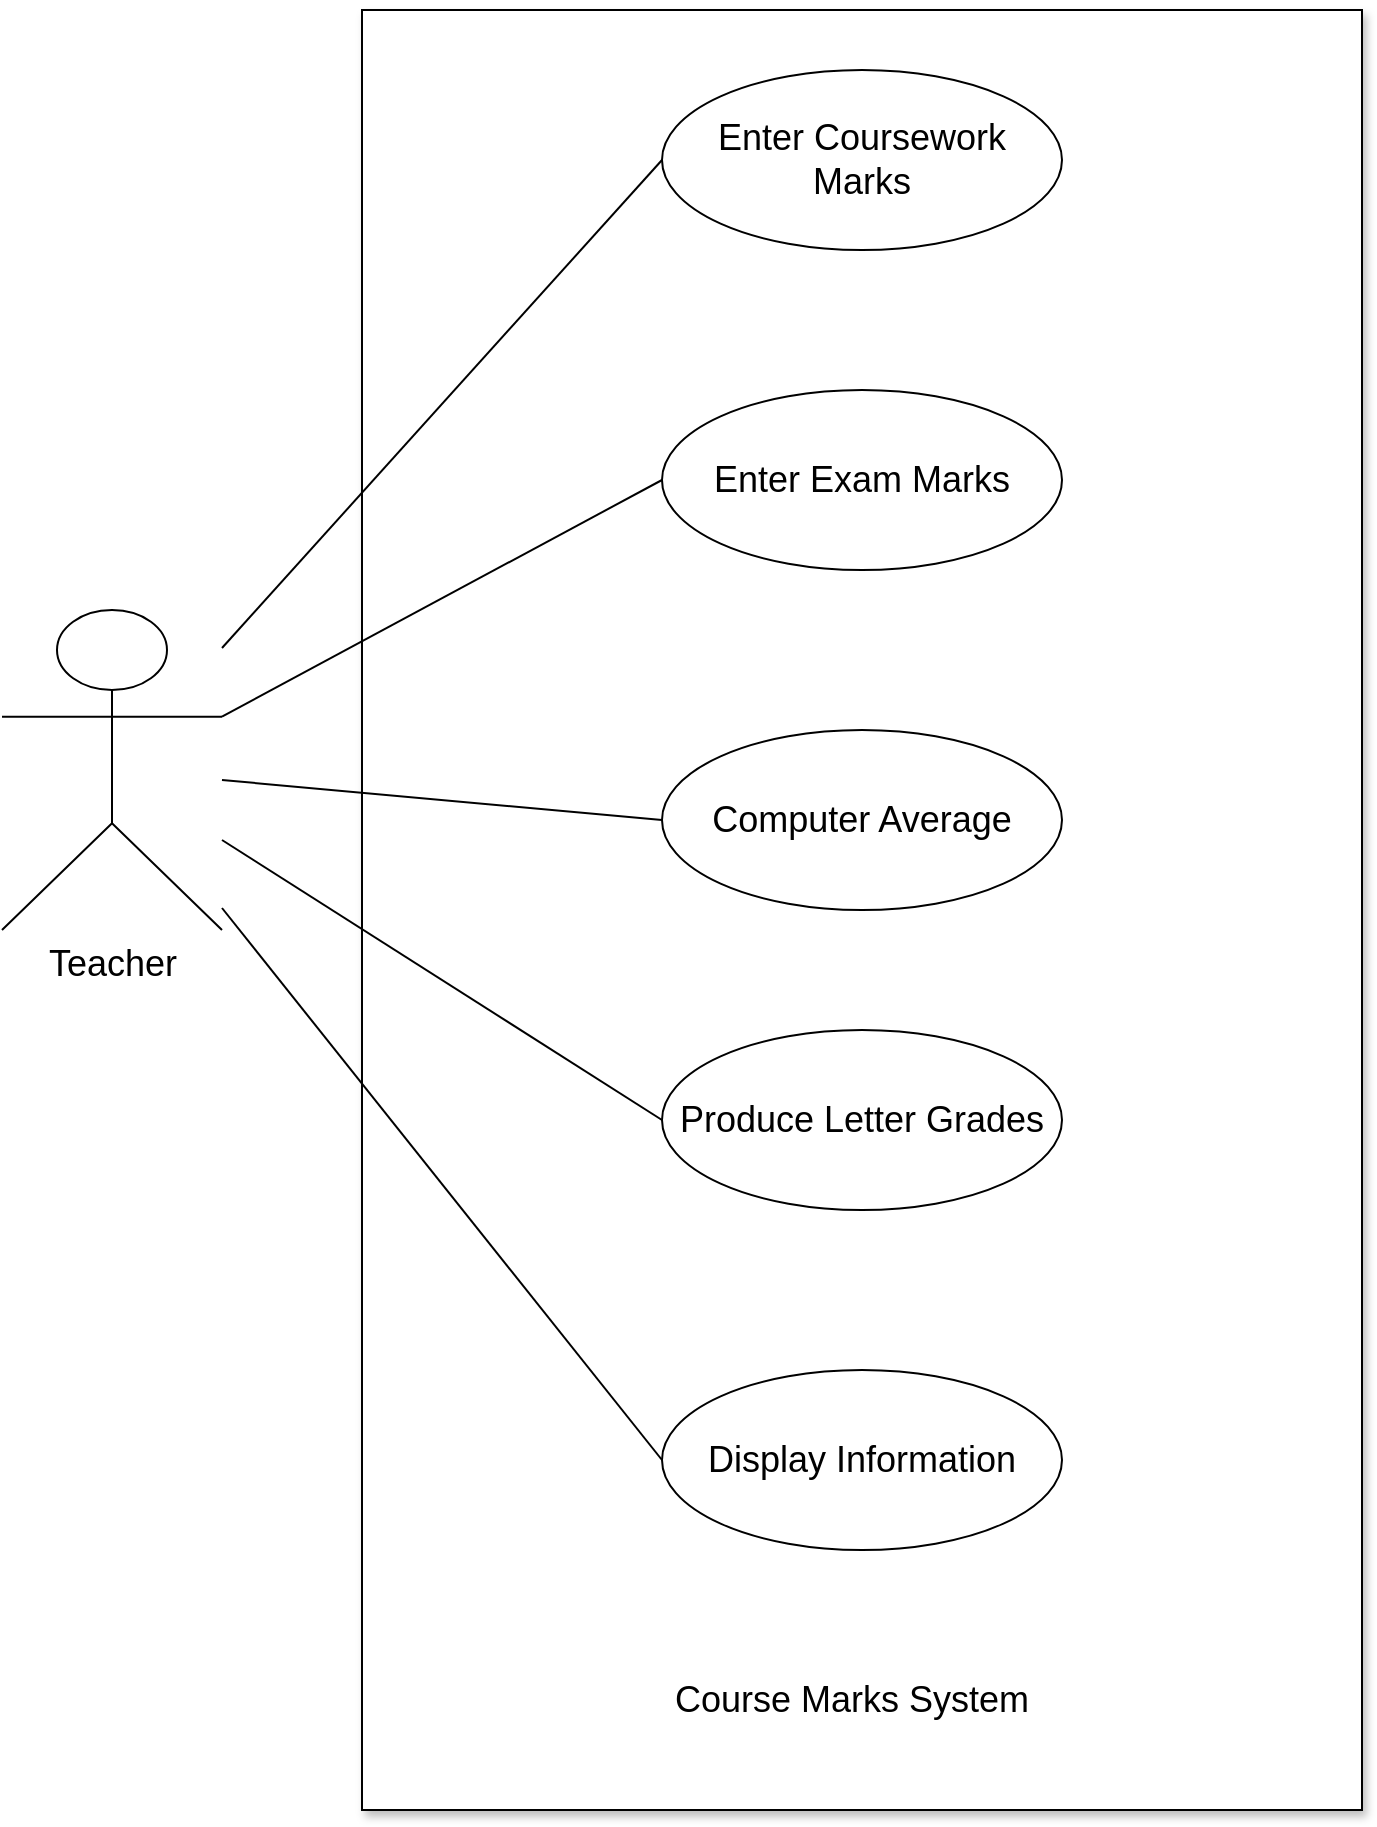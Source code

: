 <mxfile version="22.1.22" type="github">
  <diagram name="Page-1" id="yMXlSu5QyA-v2mJkXryc">
    <mxGraphModel dx="1985" dy="888" grid="1" gridSize="10" guides="1" tooltips="1" connect="1" arrows="1" fold="1" page="1" pageScale="1" pageWidth="827" pageHeight="1169" math="0" shadow="0">
      <root>
        <mxCell id="0" />
        <mxCell id="1" parent="0" />
        <mxCell id="9iRX2Rlh8tkq5A0p4BJl-14" value="" style="rounded=0;whiteSpace=wrap;html=1;shadow=1;" vertex="1" parent="1">
          <mxGeometry x="240" y="80" width="500" height="900" as="geometry" />
        </mxCell>
        <mxCell id="9iRX2Rlh8tkq5A0p4BJl-1" value="&lt;font style=&quot;font-size: 18px;&quot;&gt;Enter Coursework Marks&lt;/font&gt;" style="ellipse;whiteSpace=wrap;html=1;" vertex="1" parent="1">
          <mxGeometry x="390" y="110" width="200" height="90" as="geometry" />
        </mxCell>
        <mxCell id="9iRX2Rlh8tkq5A0p4BJl-2" value="&lt;span style=&quot;font-size: 18px;&quot;&gt;Produce Letter Grades&lt;/span&gt;" style="ellipse;whiteSpace=wrap;html=1;" vertex="1" parent="1">
          <mxGeometry x="390" y="590" width="200" height="90" as="geometry" />
        </mxCell>
        <mxCell id="9iRX2Rlh8tkq5A0p4BJl-3" value="&lt;span style=&quot;font-size: 18px;&quot;&gt;Enter Exam Marks&lt;/span&gt;" style="ellipse;whiteSpace=wrap;html=1;" vertex="1" parent="1">
          <mxGeometry x="390" y="270" width="200" height="90" as="geometry" />
        </mxCell>
        <mxCell id="9iRX2Rlh8tkq5A0p4BJl-4" value="&lt;span style=&quot;font-size: 18px;&quot;&gt;Computer Average&lt;/span&gt;" style="ellipse;whiteSpace=wrap;html=1;" vertex="1" parent="1">
          <mxGeometry x="390" y="440" width="200" height="90" as="geometry" />
        </mxCell>
        <mxCell id="9iRX2Rlh8tkq5A0p4BJl-5" value="&lt;span style=&quot;font-size: 18px;&quot;&gt;Display Information&lt;/span&gt;" style="ellipse;whiteSpace=wrap;html=1;" vertex="1" parent="1">
          <mxGeometry x="390" y="760" width="200" height="90" as="geometry" />
        </mxCell>
        <mxCell id="9iRX2Rlh8tkq5A0p4BJl-6" value="&lt;font style=&quot;font-size: 18px;&quot;&gt;Teacher&lt;/font&gt;" style="shape=umlActor;verticalLabelPosition=bottom;verticalAlign=top;html=1;outlineConnect=0;" vertex="1" parent="1">
          <mxGeometry x="60" y="380" width="110" height="160" as="geometry" />
        </mxCell>
        <mxCell id="9iRX2Rlh8tkq5A0p4BJl-9" value="" style="endArrow=none;html=1;rounded=0;entryX=0;entryY=0.5;entryDx=0;entryDy=0;" edge="1" parent="1" source="9iRX2Rlh8tkq5A0p4BJl-6" target="9iRX2Rlh8tkq5A0p4BJl-1">
          <mxGeometry width="50" height="50" relative="1" as="geometry">
            <mxPoint x="210" y="300" as="sourcePoint" />
            <mxPoint x="260" y="250" as="targetPoint" />
          </mxGeometry>
        </mxCell>
        <mxCell id="9iRX2Rlh8tkq5A0p4BJl-10" value="" style="endArrow=none;html=1;rounded=0;entryX=0;entryY=0.5;entryDx=0;entryDy=0;" edge="1" parent="1" source="9iRX2Rlh8tkq5A0p4BJl-6" target="9iRX2Rlh8tkq5A0p4BJl-4">
          <mxGeometry width="50" height="50" relative="1" as="geometry">
            <mxPoint x="140" y="654" as="sourcePoint" />
            <mxPoint x="360" y="410" as="targetPoint" />
          </mxGeometry>
        </mxCell>
        <mxCell id="9iRX2Rlh8tkq5A0p4BJl-11" value="" style="endArrow=none;html=1;rounded=0;entryX=0;entryY=0.5;entryDx=0;entryDy=0;" edge="1" parent="1" source="9iRX2Rlh8tkq5A0p4BJl-6" target="9iRX2Rlh8tkq5A0p4BJl-5">
          <mxGeometry width="50" height="50" relative="1" as="geometry">
            <mxPoint x="150" y="829" as="sourcePoint" />
            <mxPoint x="370" y="585" as="targetPoint" />
          </mxGeometry>
        </mxCell>
        <mxCell id="9iRX2Rlh8tkq5A0p4BJl-12" value="" style="endArrow=none;html=1;rounded=0;entryX=0;entryY=0.5;entryDx=0;entryDy=0;" edge="1" parent="1" source="9iRX2Rlh8tkq5A0p4BJl-6" target="9iRX2Rlh8tkq5A0p4BJl-2">
          <mxGeometry width="50" height="50" relative="1" as="geometry">
            <mxPoint x="170" y="680" as="sourcePoint" />
            <mxPoint x="390" y="436" as="targetPoint" />
          </mxGeometry>
        </mxCell>
        <mxCell id="9iRX2Rlh8tkq5A0p4BJl-13" value="" style="endArrow=none;html=1;rounded=0;entryX=0;entryY=0.5;entryDx=0;entryDy=0;exitX=1;exitY=0.333;exitDx=0;exitDy=0;exitPerimeter=0;" edge="1" parent="1" source="9iRX2Rlh8tkq5A0p4BJl-6" target="9iRX2Rlh8tkq5A0p4BJl-3">
          <mxGeometry width="50" height="50" relative="1" as="geometry">
            <mxPoint x="210" y="439" as="sourcePoint" />
            <mxPoint x="430" y="195" as="targetPoint" />
          </mxGeometry>
        </mxCell>
        <mxCell id="9iRX2Rlh8tkq5A0p4BJl-15" value="&lt;font style=&quot;font-size: 18px;&quot;&gt;Course Marks System&lt;/font&gt;" style="text;html=1;strokeColor=none;fillColor=none;align=center;verticalAlign=middle;whiteSpace=wrap;rounded=0;" vertex="1" parent="1">
          <mxGeometry x="370" y="910" width="230" height="30" as="geometry" />
        </mxCell>
      </root>
    </mxGraphModel>
  </diagram>
</mxfile>
